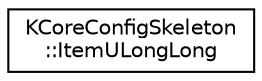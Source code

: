 digraph "Graphical Class Hierarchy"
{
  edge [fontname="Helvetica",fontsize="10",labelfontname="Helvetica",labelfontsize="10"];
  node [fontname="Helvetica",fontsize="10",shape=record];
  rankdir="LR";
  Node0 [label="KCoreConfigSkeleton\l::ItemULongLong",height=0.2,width=0.4,color="black", fillcolor="white", style="filled",URL="$classKCoreConfigSkeleton_1_1ItemULongLong.html",tooltip="Class for handling unsigned 64-bit integer preferences item. "];
}
